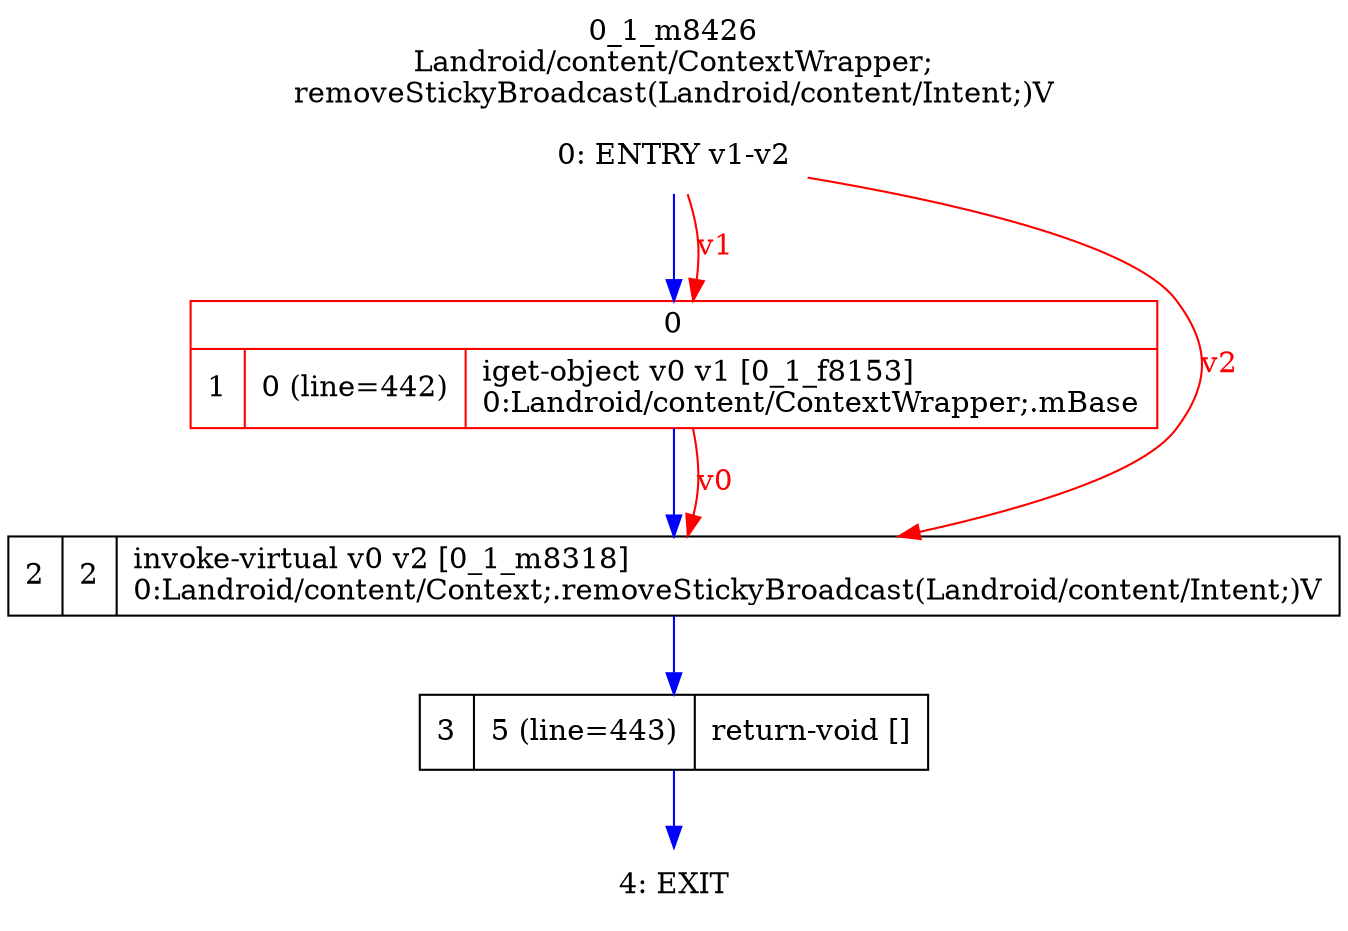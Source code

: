 digraph G {
rankdir=UD;
labelloc=t;
label="0_1_m8426\nLandroid/content/ContextWrapper;
removeStickyBroadcast(Landroid/content/Intent;)V";
0[label="0: ENTRY v1-v2",shape=plaintext];
1[label="{0|{1|0 (line=442)|iget-object v0 v1 [0_1_f8153]\l0:Landroid/content/ContextWrapper;.mBase\l}}",shape=record, color=red];
2[label="2|2|invoke-virtual v0 v2 [0_1_m8318]\l0:Landroid/content/Context;.removeStickyBroadcast(Landroid/content/Intent;)V\l",shape=record,URL="0_1_m8318.dot"];
3[label="3|5 (line=443)|return-void []\l",shape=record];
4[label="4: EXIT",shape=plaintext];
0->1 [color=blue, fontcolor=blue,weight=100, taillabel=""];
1->2 [color=blue, fontcolor=blue,weight=100, taillabel=""];
2->3 [color=blue, fontcolor=blue,weight=100, taillabel=""];
3->4 [color=blue, fontcolor=blue,weight=100, taillabel=""];
0->1 [color=red, fontcolor=red, label="v1"];
0->2 [color=red, fontcolor=red, label="v2"];
1->2 [color=red, fontcolor=red, label="v0"];
}
